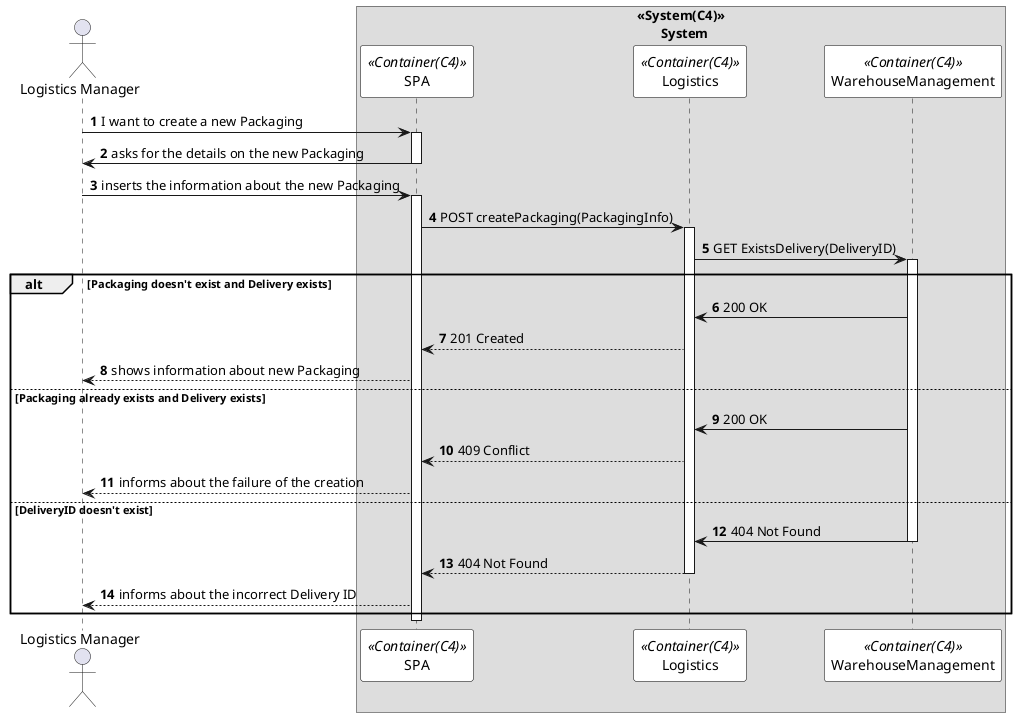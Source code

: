 @startuml createPackagingSD
autonumber

skinparam sequence {
ParticipantBorderColor black
ParticipantBackgroundColor white
}

actor "Logistics Manager" as manager
box "<<System(C4)>>\n       System"
participant SPA as  SPA <<Container(C4)>>
participant Logistics as  Logistics <<Container(C4)>>
participant WarehouseManagement as  WarehouseManagement <<Container(C4)>>


manager -> SPA: I want to create a new Packaging
activate SPA

SPA -> manager: asks for the details on the new Packaging
deactivate SPA

manager -> SPA: inserts the information about the new Packaging
activate SPA


SPA -> Logistics: POST createPackaging(PackagingInfo)
activate Logistics
Logistics -> WarehouseManagement: GET ExistsDelivery(DeliveryID)
activate WarehouseManagement



alt Packaging doesn't exist and Delivery exists

WarehouseManagement -> Logistics: 200 OK

Logistics --> SPA: 201 Created
SPA --> manager:  shows information about new Packaging


else Packaging already exists and Delivery exists

WarehouseManagement -> Logistics: 200 OK

Logistics --> SPA: 409 Conflict

SPA --> manager: informs about the failure of the creation

else DeliveryID doesn't exist

WarehouseManagement -> Logistics: 404 Not Found
deactivate WarehouseManagement
Logistics --> SPA: 404 Not Found
deactivate Logistics
SPA --> manager: informs about the incorrect Delivery ID


end

deactivate SPA
deactivate manager


@enduml